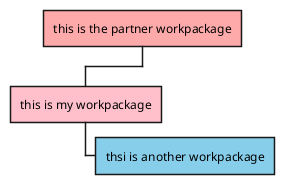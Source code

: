 @startwbs
+[#FFAAAA] this is the partner workpackage
 +[#pink] this is my workpackage
  +[#SkyBlue] thsi is another workpackage
@endwbs